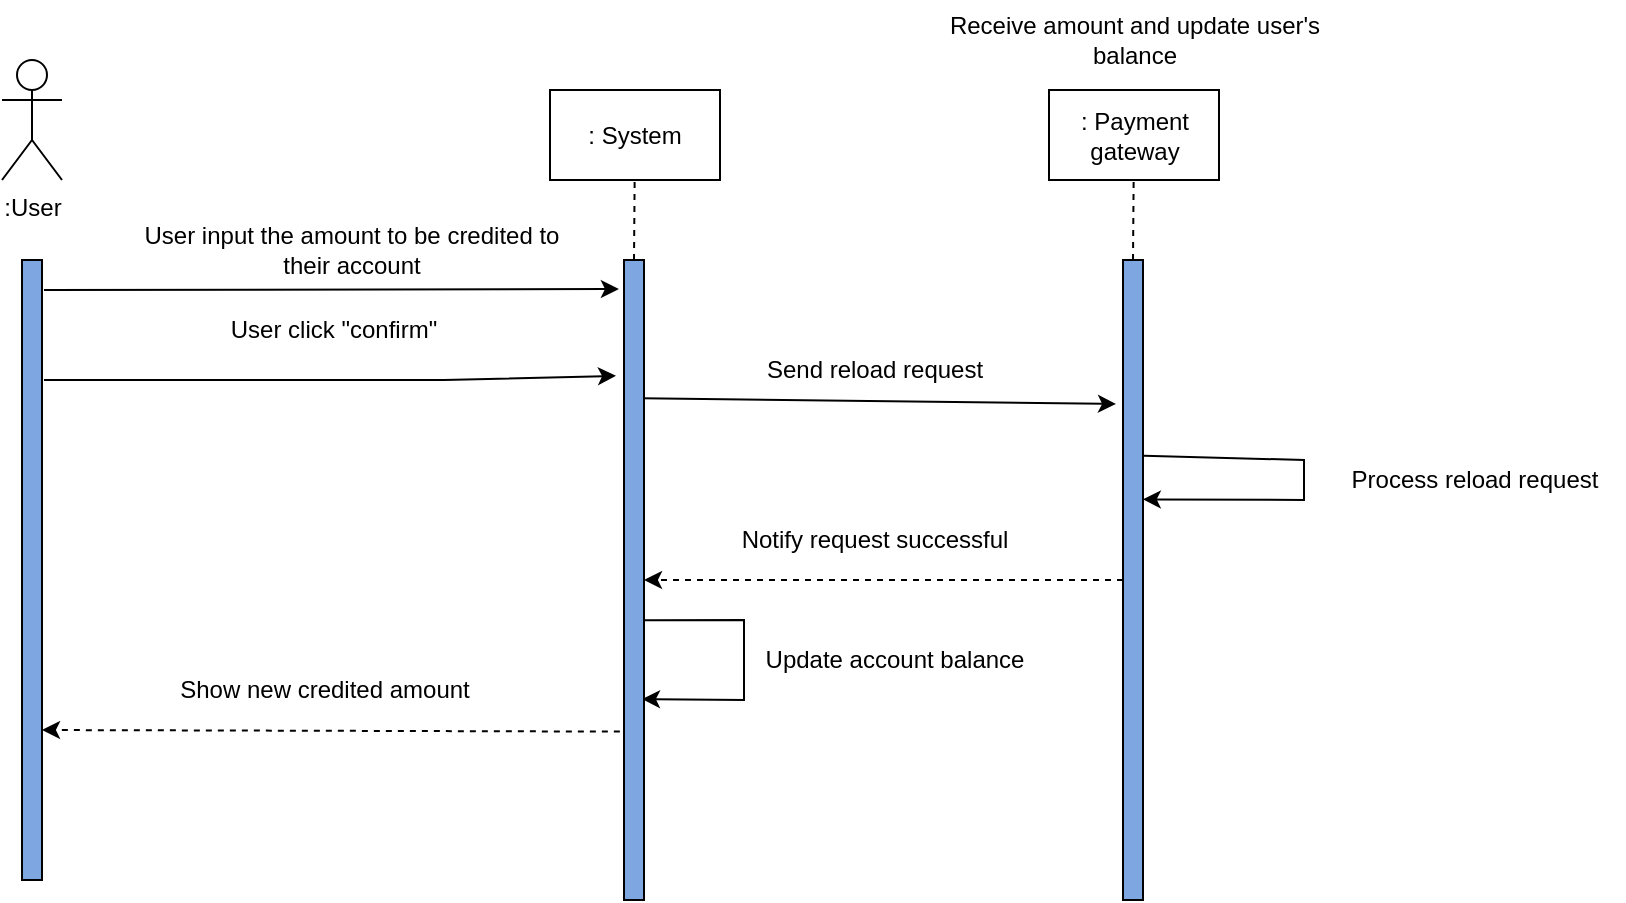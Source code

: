 <mxfile version="20.0.3" type="github" pages="2"><diagram id="3nQhpNnPw-OnL1YKX_Lz" name="Page-1"><mxGraphModel dx="1673" dy="875" grid="1" gridSize="10" guides="1" tooltips="1" connect="1" arrows="1" fold="1" page="1" pageScale="1" pageWidth="850" pageHeight="1100" math="0" shadow="0"><root><mxCell id="0"/><mxCell id="1" parent="0"/><mxCell id="KPY8nFTXIkQw6Bcm6MOl-1" value=":User" style="shape=umlActor;verticalLabelPosition=bottom;verticalAlign=top;html=1;outlineConnect=0;" parent="1" vertex="1"><mxGeometry x="109" y="150" width="30" height="60" as="geometry"/></mxCell><mxCell id="KPY8nFTXIkQw6Bcm6MOl-6" value=": System" style="rounded=0;whiteSpace=wrap;html=1;" parent="1" vertex="1"><mxGeometry x="383" y="165" width="85" height="45" as="geometry"/></mxCell><mxCell id="KPY8nFTXIkQw6Bcm6MOl-7" value="" style="rounded=0;whiteSpace=wrap;html=1;fillColor=#7EA6E0;" parent="1" vertex="1"><mxGeometry x="119" y="250" width="10" height="310" as="geometry"/></mxCell><mxCell id="DgUwehS91bXS_Bcb8mv0-7" style="edgeStyle=none;rounded=0;orthogonalLoop=1;jettySize=auto;html=1;entryX=-0.35;entryY=0.225;entryDx=0;entryDy=0;exitX=0.9;exitY=0.216;exitDx=0;exitDy=0;exitPerimeter=0;entryPerimeter=0;" edge="1" parent="1" source="KPY8nFTXIkQw6Bcm6MOl-8" target="DgUwehS91bXS_Bcb8mv0-4"><mxGeometry relative="1" as="geometry"><Array as="points"/></mxGeometry></mxCell><mxCell id="DgUwehS91bXS_Bcb8mv0-15" style="edgeStyle=none;rounded=0;orthogonalLoop=1;jettySize=auto;html=1;exitX=1.033;exitY=0.563;exitDx=0;exitDy=0;exitPerimeter=0;entryX=0.9;entryY=0.686;entryDx=0;entryDy=0;entryPerimeter=0;" edge="1" parent="1" source="KPY8nFTXIkQw6Bcm6MOl-8" target="KPY8nFTXIkQw6Bcm6MOl-8"><mxGeometry relative="1" as="geometry"><mxPoint x="480" y="450" as="targetPoint"/><Array as="points"><mxPoint x="480" y="430"/><mxPoint x="480" y="470"/></Array></mxGeometry></mxCell><mxCell id="KPY8nFTXIkQw6Bcm6MOl-8" value="" style="rounded=0;whiteSpace=wrap;html=1;fillColor=#7EA6E0;" parent="1" vertex="1"><mxGeometry x="420" y="250" width="10" height="320" as="geometry"/></mxCell><mxCell id="KPY8nFTXIkQw6Bcm6MOl-9" value="" style="endArrow=classic;html=1;rounded=0;entryX=-0.4;entryY=0.181;entryDx=0;entryDy=0;entryPerimeter=0;" parent="1" target="KPY8nFTXIkQw6Bcm6MOl-8" edge="1"><mxGeometry width="50" height="50" relative="1" as="geometry"><mxPoint x="130" y="310" as="sourcePoint"/><mxPoint x="410" y="350" as="targetPoint"/><Array as="points"><mxPoint x="330" y="310"/></Array></mxGeometry></mxCell><mxCell id="KPY8nFTXIkQw6Bcm6MOl-10" value="" style="endArrow=none;dashed=1;html=1;rounded=0;exitX=0.5;exitY=0;exitDx=0;exitDy=0;" parent="1" source="KPY8nFTXIkQw6Bcm6MOl-8" target="KPY8nFTXIkQw6Bcm6MOl-6" edge="1"><mxGeometry width="50" height="50" relative="1" as="geometry"><mxPoint x="40" y="300" as="sourcePoint"/><mxPoint x="90" y="250" as="targetPoint"/></mxGeometry></mxCell><mxCell id="KPY8nFTXIkQw6Bcm6MOl-12" value="User click &quot;confirm&quot;" style="text;html=1;strokeColor=none;fillColor=none;align=center;verticalAlign=middle;whiteSpace=wrap;rounded=0;" parent="1" vertex="1"><mxGeometry x="160" y="270" width="230" height="30" as="geometry"/></mxCell><mxCell id="EaTVP3zx_qgO1gm3ve_x-1" value="" style="endArrow=classic;html=1;rounded=0;entryX=-0.455;entryY=0.02;entryDx=0;entryDy=0;entryPerimeter=0;" parent="1" edge="1"><mxGeometry width="50" height="50" relative="1" as="geometry"><mxPoint x="130" y="265" as="sourcePoint"/><mxPoint x="417.45" y="264.5" as="targetPoint"/></mxGeometry></mxCell><mxCell id="EaTVP3zx_qgO1gm3ve_x-4" value="User input the amount to be credited to their account" style="text;html=1;strokeColor=none;fillColor=none;align=center;verticalAlign=middle;whiteSpace=wrap;rounded=0;" parent="1" vertex="1"><mxGeometry x="168.99" y="230" width="230" height="30" as="geometry"/></mxCell><mxCell id="bDfrP2FkoxCZ7C4jLUax-3" value="" style="endArrow=classic;html=1;rounded=0;exitX=-0.207;exitY=0.11;exitDx=0;exitDy=0;exitPerimeter=0;entryX=1;entryY=0.25;entryDx=0;entryDy=0;dashed=1;" parent="1" edge="1"><mxGeometry width="50" height="50" relative="1" as="geometry"><mxPoint x="417.93" y="485.8" as="sourcePoint"/><mxPoint x="129.0" y="485" as="targetPoint"/></mxGeometry></mxCell><mxCell id="DgUwehS91bXS_Bcb8mv0-1" value="Receive amount and update user's &lt;br&gt;balance" style="text;html=1;align=center;verticalAlign=middle;resizable=0;points=[];autosize=1;strokeColor=none;fillColor=none;" vertex="1" parent="1"><mxGeometry x="570" y="120" width="210" height="40" as="geometry"/></mxCell><mxCell id="DgUwehS91bXS_Bcb8mv0-2" value="Show new credited amount" style="text;html=1;align=center;verticalAlign=middle;resizable=0;points=[];autosize=1;strokeColor=none;fillColor=none;" vertex="1" parent="1"><mxGeometry x="185" y="450" width="170" height="30" as="geometry"/></mxCell><mxCell id="DgUwehS91bXS_Bcb8mv0-3" value=": Payment gateway" style="rounded=0;whiteSpace=wrap;html=1;" vertex="1" parent="1"><mxGeometry x="632.5" y="165" width="85" height="45" as="geometry"/></mxCell><mxCell id="DgUwehS91bXS_Bcb8mv0-11" style="edgeStyle=none;rounded=0;orthogonalLoop=1;jettySize=auto;html=1;entryX=1;entryY=0.5;entryDx=0;entryDy=0;dashed=1;" edge="1" parent="1" source="DgUwehS91bXS_Bcb8mv0-4" target="KPY8nFTXIkQw6Bcm6MOl-8"><mxGeometry relative="1" as="geometry"/></mxCell><mxCell id="DgUwehS91bXS_Bcb8mv0-4" value="" style="rounded=0;whiteSpace=wrap;html=1;fillColor=#7EA6E0;" vertex="1" parent="1"><mxGeometry x="669.5" y="250" width="10" height="320" as="geometry"/></mxCell><mxCell id="DgUwehS91bXS_Bcb8mv0-5" value="" style="endArrow=none;dashed=1;html=1;rounded=0;exitX=0.5;exitY=0;exitDx=0;exitDy=0;" edge="1" parent="1" source="DgUwehS91bXS_Bcb8mv0-4" target="DgUwehS91bXS_Bcb8mv0-3"><mxGeometry width="50" height="50" relative="1" as="geometry"><mxPoint x="289.5" y="300" as="sourcePoint"/><mxPoint x="339.5" y="250" as="targetPoint"/></mxGeometry></mxCell><mxCell id="DgUwehS91bXS_Bcb8mv0-8" value="Send reload request" style="text;html=1;align=center;verticalAlign=middle;resizable=0;points=[];autosize=1;strokeColor=none;fillColor=none;" vertex="1" parent="1"><mxGeometry x="480" y="290" width="130" height="30" as="geometry"/></mxCell><mxCell id="DgUwehS91bXS_Bcb8mv0-12" style="edgeStyle=none;rounded=0;orthogonalLoop=1;jettySize=auto;html=1;exitX=1.05;exitY=0.306;exitDx=0;exitDy=0;exitPerimeter=0;entryX=0.99;entryY=0.374;entryDx=0;entryDy=0;entryPerimeter=0;" edge="1" parent="1" source="DgUwehS91bXS_Bcb8mv0-4" target="DgUwehS91bXS_Bcb8mv0-4"><mxGeometry relative="1" as="geometry"><Array as="points"><mxPoint x="760" y="350"/><mxPoint x="760" y="370"/></Array></mxGeometry></mxCell><mxCell id="DgUwehS91bXS_Bcb8mv0-13" value="Process reload request" style="text;html=1;align=center;verticalAlign=middle;resizable=0;points=[];autosize=1;strokeColor=none;fillColor=none;" vertex="1" parent="1"><mxGeometry x="770" y="345" width="150" height="30" as="geometry"/></mxCell><mxCell id="DgUwehS91bXS_Bcb8mv0-14" value="Notify request successful" style="text;html=1;align=center;verticalAlign=middle;resizable=0;points=[];autosize=1;strokeColor=none;fillColor=none;" vertex="1" parent="1"><mxGeometry x="465" y="375" width="160" height="30" as="geometry"/></mxCell><mxCell id="DgUwehS91bXS_Bcb8mv0-16" value="Update account balance" style="text;html=1;align=center;verticalAlign=middle;resizable=0;points=[];autosize=1;strokeColor=none;fillColor=none;" vertex="1" parent="1"><mxGeometry x="480" y="435" width="150" height="30" as="geometry"/></mxCell></root></mxGraphModel></diagram><diagram id="mKqcWKFW9g-SrZZGWzGq" name="Page-2"><mxGraphModel dx="1108" dy="553" grid="1" gridSize="10" guides="1" tooltips="1" connect="1" arrows="1" fold="1" page="1" pageScale="1" pageWidth="850" pageHeight="1100" math="0" shadow="0"><root><mxCell id="0"/><mxCell id="1" parent="0"/><mxCell id="Xd5iM9BS_LnesXhhryPc-1" value=":User" style="shape=umlActor;verticalLabelPosition=bottom;verticalAlign=top;html=1;outlineConnect=0;" parent="1" vertex="1"><mxGeometry x="129" y="50" width="30" height="60" as="geometry"/></mxCell><mxCell id="Xd5iM9BS_LnesXhhryPc-2" value=": System" style="rounded=0;whiteSpace=wrap;html=1;" parent="1" vertex="1"><mxGeometry x="403" y="65" width="85" height="45" as="geometry"/></mxCell><mxCell id="Xd5iM9BS_LnesXhhryPc-3" value="" style="rounded=0;whiteSpace=wrap;html=1;fillColor=#7EA6E0;" parent="1" vertex="1"><mxGeometry x="139" y="150" width="10" height="502" as="geometry"/></mxCell><mxCell id="Xd5iM9BS_LnesXhhryPc-4" value="" style="rounded=0;whiteSpace=wrap;html=1;fillColor=#7EA6E0;" parent="1" vertex="1"><mxGeometry x="440" y="180" width="10" height="472" as="geometry"/></mxCell><mxCell id="Xd5iM9BS_LnesXhhryPc-5" value="" style="endArrow=classic;html=1;rounded=0;entryX=-0.122;entryY=0.196;entryDx=0;entryDy=0;entryPerimeter=0;" parent="1" target="Xd5iM9BS_LnesXhhryPc-4" edge="1"><mxGeometry width="50" height="50" relative="1" as="geometry"><mxPoint x="150" y="272" as="sourcePoint"/><mxPoint x="430" y="272" as="targetPoint"/></mxGeometry></mxCell><mxCell id="Xd5iM9BS_LnesXhhryPc-6" value="" style="endArrow=none;dashed=1;html=1;rounded=0;exitX=0.5;exitY=0;exitDx=0;exitDy=0;" parent="1" source="Xd5iM9BS_LnesXhhryPc-4" target="Xd5iM9BS_LnesXhhryPc-2" edge="1"><mxGeometry width="50" height="50" relative="1" as="geometry"><mxPoint x="60" y="200" as="sourcePoint"/><mxPoint x="110" y="150" as="targetPoint"/></mxGeometry></mxCell><mxCell id="Xd5iM9BS_LnesXhhryPc-7" value="&amp;nbsp;Select &quot;View Appoinment&quot;" style="text;html=1;strokeColor=none;fillColor=none;align=center;verticalAlign=middle;whiteSpace=wrap;rounded=0;" parent="1" vertex="1"><mxGeometry x="190" y="242" width="230" height="30" as="geometry"/></mxCell><mxCell id="Xd5iM9BS_LnesXhhryPc-8" value="" style="endArrow=classic;html=1;rounded=0;exitX=-0.207;exitY=0.11;exitDx=0;exitDy=0;exitPerimeter=0;entryX=1;entryY=0.25;entryDx=0;entryDy=0;dashed=1;" parent="1" edge="1"><mxGeometry width="50" height="50" relative="1" as="geometry"><mxPoint x="437.93" y="313.8" as="sourcePoint"/><mxPoint x="149" y="313" as="targetPoint"/></mxGeometry></mxCell><mxCell id="Xd5iM9BS_LnesXhhryPc-9" value="&amp;nbsp;List of appoinment that have been made" style="text;html=1;strokeColor=none;fillColor=none;align=center;verticalAlign=middle;whiteSpace=wrap;rounded=0;" parent="1" vertex="1"><mxGeometry x="190" y="286" width="230" height="30" as="geometry"/></mxCell><mxCell id="Xd5iM9BS_LnesXhhryPc-10" value="" style="endArrow=classic;html=1;rounded=0;" parent="1" edge="1"><mxGeometry width="50" height="50" relative="1" as="geometry"><mxPoint x="150" y="352" as="sourcePoint"/><mxPoint x="440" y="352" as="targetPoint"/></mxGeometry></mxCell><mxCell id="Xd5iM9BS_LnesXhhryPc-11" value="&amp;nbsp;Click the appoinment" style="text;html=1;strokeColor=none;fillColor=none;align=center;verticalAlign=middle;whiteSpace=wrap;rounded=0;" parent="1" vertex="1"><mxGeometry x="179" y="327" width="230" height="30" as="geometry"/></mxCell><mxCell id="Xd5iM9BS_LnesXhhryPc-12" value="" style="endArrow=classic;html=1;rounded=0;exitX=1.1;exitY=0.429;exitDx=0;exitDy=0;exitPerimeter=0;" parent="1" edge="1"><mxGeometry width="50" height="50" relative="1" as="geometry"><mxPoint x="150" y="392.12" as="sourcePoint"/><mxPoint x="440" y="392" as="targetPoint"/></mxGeometry></mxCell><mxCell id="Xd5iM9BS_LnesXhhryPc-13" value="Click &quot;Cancel Booking&quot;" style="text;html=1;strokeColor=none;fillColor=none;align=center;verticalAlign=middle;whiteSpace=wrap;rounded=0;" parent="1" vertex="1"><mxGeometry x="179" y="367" width="230" height="30" as="geometry"/></mxCell><mxCell id="Xd5iM9BS_LnesXhhryPc-40" value="&quot;Are you sure you want to cancel the appoinment?" style="text;html=1;strokeColor=none;fillColor=none;align=center;verticalAlign=middle;whiteSpace=wrap;rounded=0;" parent="1" vertex="1"><mxGeometry x="178.53" y="412" width="230" height="30" as="geometry"/></mxCell><mxCell id="Xd5iM9BS_LnesXhhryPc-41" value="" style="endArrow=classic;html=1;rounded=0;exitX=-0.207;exitY=0.11;exitDx=0;exitDy=0;exitPerimeter=0;entryX=1;entryY=0.25;entryDx=0;entryDy=0;dashed=1;" parent="1" edge="1"><mxGeometry width="50" height="50" relative="1" as="geometry"><mxPoint x="438.46" y="444.8" as="sourcePoint"/><mxPoint x="149.53" y="444" as="targetPoint"/></mxGeometry></mxCell><mxCell id="Xd5iM9BS_LnesXhhryPc-42" value="&amp;nbsp;Select answer" style="text;html=1;strokeColor=none;fillColor=none;align=center;verticalAlign=middle;whiteSpace=wrap;rounded=0;" parent="1" vertex="1"><mxGeometry x="179" y="455" width="230" height="30" as="geometry"/></mxCell><mxCell id="Xd5iM9BS_LnesXhhryPc-43" value="" style="endArrow=classic;html=1;rounded=0;exitX=1.1;exitY=0.429;exitDx=0;exitDy=0;exitPerimeter=0;" parent="1" edge="1"><mxGeometry width="50" height="50" relative="1" as="geometry"><mxPoint x="150" y="482.12" as="sourcePoint"/><mxPoint x="440" y="482" as="targetPoint"/></mxGeometry></mxCell><mxCell id="Xd5iM9BS_LnesXhhryPc-27" value="" style="swimlane;startSize=0;" parent="1" vertex="1"><mxGeometry x="116.25" y="502" width="355.5" height="130" as="geometry"/></mxCell><mxCell id="Xd5iM9BS_LnesXhhryPc-28" value="alt" style="html=1;shadow=0;dashed=0;align=center;verticalAlign=middle;shape=mxgraph.arrows2.arrow;dy=0;dx=10;notch=0;" parent="Xd5iM9BS_LnesXhhryPc-27" vertex="1"><mxGeometry width="30" height="20" as="geometry"/></mxCell><mxCell id="Xd5iM9BS_LnesXhhryPc-29" value="[answer = YES]" style="text;html=1;strokeColor=none;fillColor=none;align=center;verticalAlign=middle;whiteSpace=wrap;rounded=0;" parent="Xd5iM9BS_LnesXhhryPc-27" vertex="1"><mxGeometry x="-14.5" width="211" height="30" as="geometry"/></mxCell><mxCell id="Xd5iM9BS_LnesXhhryPc-30" value="" style="endArrow=none;dashed=1;html=1;dashPattern=1 3;strokeWidth=2;rounded=0;" parent="Xd5iM9BS_LnesXhhryPc-27" edge="1"><mxGeometry width="50" height="50" relative="1" as="geometry"><mxPoint x="5.5" y="64" as="sourcePoint"/><mxPoint x="355.5" y="64" as="targetPoint"/></mxGeometry></mxCell><mxCell id="Xd5iM9BS_LnesXhhryPc-31" value="&quot;The appoinment has been cancelled&quot;" style="text;html=1;strokeColor=none;fillColor=none;align=center;verticalAlign=middle;whiteSpace=wrap;rounded=0;" parent="Xd5iM9BS_LnesXhhryPc-27" vertex="1"><mxGeometry x="62.75" y="20" width="230" height="30" as="geometry"/></mxCell><mxCell id="Xd5iM9BS_LnesXhhryPc-32" value="[answer = NO]" style="text;html=1;strokeColor=none;fillColor=none;align=center;verticalAlign=middle;whiteSpace=wrap;rounded=0;" parent="Xd5iM9BS_LnesXhhryPc-27" vertex="1"><mxGeometry x="-14.5" y="65" width="211" height="30" as="geometry"/></mxCell><mxCell id="Xd5iM9BS_LnesXhhryPc-33" value="&amp;nbsp;List of appoinment that have been made" style="text;html=1;strokeColor=none;fillColor=none;align=center;verticalAlign=middle;whiteSpace=wrap;rounded=0;" parent="Xd5iM9BS_LnesXhhryPc-27" vertex="1"><mxGeometry x="62.75" y="85" width="230" height="30" as="geometry"/></mxCell><mxCell id="Xd5iM9BS_LnesXhhryPc-46" value="" style="endArrow=classic;html=1;rounded=0;exitX=-0.207;exitY=0.11;exitDx=0;exitDy=0;exitPerimeter=0;entryX=1;entryY=0.25;entryDx=0;entryDy=0;dashed=1;" parent="Xd5iM9BS_LnesXhhryPc-27" edge="1"><mxGeometry width="50" height="50" relative="1" as="geometry"><mxPoint x="322.21" y="50.8" as="sourcePoint"/><mxPoint x="33.28" y="50" as="targetPoint"/></mxGeometry></mxCell><mxCell id="Xd5iM9BS_LnesXhhryPc-38" value="" style="endArrow=classic;html=1;rounded=0;exitX=-0.207;exitY=0.11;exitDx=0;exitDy=0;exitPerimeter=0;entryX=1;entryY=0.25;entryDx=0;entryDy=0;dashed=1;" parent="Xd5iM9BS_LnesXhhryPc-27" edge="1"><mxGeometry width="50" height="50" relative="1" as="geometry"><mxPoint x="322.21" y="110.8" as="sourcePoint"/><mxPoint x="33.28" y="110" as="targetPoint"/></mxGeometry></mxCell><mxCell id="AgLt3EAqOuhRf4Ugb-2P-1" value="" style="endArrow=classic;html=1;rounded=0;entryX=-0.455;entryY=0.02;entryDx=0;entryDy=0;entryPerimeter=0;" parent="1" edge="1"><mxGeometry width="50" height="50" relative="1" as="geometry"><mxPoint x="153.01" y="185" as="sourcePoint"/><mxPoint x="438.46" y="184.5" as="targetPoint"/></mxGeometry></mxCell><mxCell id="AgLt3EAqOuhRf4Ugb-2P-2" value="" style="endArrow=classic;html=1;rounded=0;exitX=-0.207;exitY=0.11;exitDx=0;exitDy=0;exitPerimeter=0;entryX=1;entryY=0.25;entryDx=0;entryDy=0;dashed=1;" parent="1" edge="1"><mxGeometry width="50" height="50" relative="1" as="geometry"><mxPoint x="437.93" y="221.8" as="sourcePoint"/><mxPoint x="149" y="221" as="targetPoint"/></mxGeometry></mxCell><mxCell id="AgLt3EAqOuhRf4Ugb-2P-3" value="&amp;nbsp;List of function provided" style="text;html=1;strokeColor=none;fillColor=none;align=center;verticalAlign=middle;whiteSpace=wrap;rounded=0;" parent="1" vertex="1"><mxGeometry x="190" y="194" width="230" height="30" as="geometry"/></mxCell><mxCell id="AgLt3EAqOuhRf4Ugb-2P-4" value="&amp;nbsp;Select &quot;Doctor's appt&quot;" style="text;html=1;strokeColor=none;fillColor=none;align=center;verticalAlign=middle;whiteSpace=wrap;rounded=0;" parent="1" vertex="1"><mxGeometry x="190" y="150" width="230" height="30" as="geometry"/></mxCell></root></mxGraphModel></diagram></mxfile>
